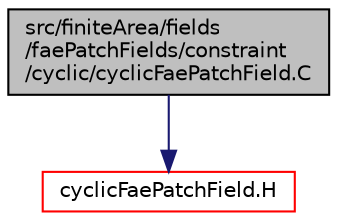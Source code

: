 digraph "src/finiteArea/fields/faePatchFields/constraint/cyclic/cyclicFaePatchField.C"
{
  bgcolor="transparent";
  edge [fontname="Helvetica",fontsize="10",labelfontname="Helvetica",labelfontsize="10"];
  node [fontname="Helvetica",fontsize="10",shape=record];
  Node1 [label="src/finiteArea/fields\l/faePatchFields/constraint\l/cyclic/cyclicFaePatchField.C",height=0.2,width=0.4,color="black", fillcolor="grey75", style="filled" fontcolor="black"];
  Node1 -> Node2 [color="midnightblue",fontsize="10",style="solid",fontname="Helvetica"];
  Node2 [label="cyclicFaePatchField.H",height=0.2,width=0.4,color="red",URL="$cyclicFaePatchField_8H.html"];
}
